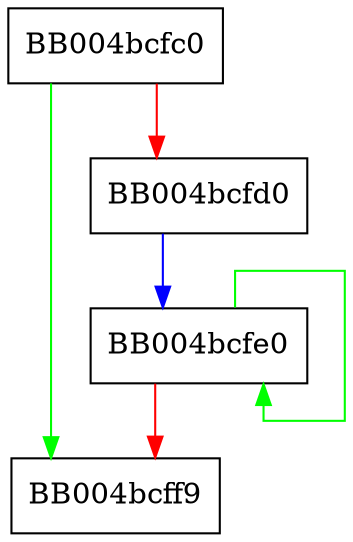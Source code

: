 digraph srtm_free_each {
  node [shape="box"];
  graph [splines=ortho];
  BB004bcfc0 -> BB004bcff9 [color="green"];
  BB004bcfc0 -> BB004bcfd0 [color="red"];
  BB004bcfd0 -> BB004bcfe0 [color="blue"];
  BB004bcfe0 -> BB004bcfe0 [color="green"];
  BB004bcfe0 -> BB004bcff9 [color="red"];
}